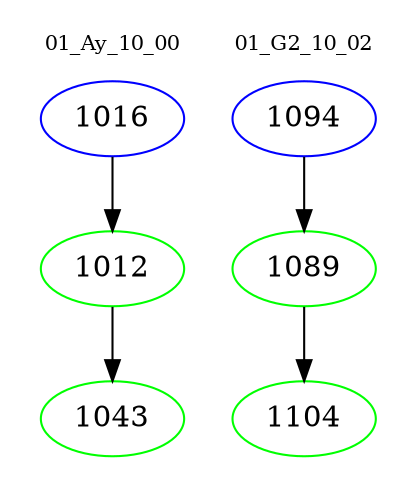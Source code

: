 digraph{
subgraph cluster_0 {
color = white
label = "01_Ay_10_00";
fontsize=10;
T0_1016 [label="1016", color="blue"]
T0_1016 -> T0_1012 [color="black"]
T0_1012 [label="1012", color="green"]
T0_1012 -> T0_1043 [color="black"]
T0_1043 [label="1043", color="green"]
}
subgraph cluster_1 {
color = white
label = "01_G2_10_02";
fontsize=10;
T1_1094 [label="1094", color="blue"]
T1_1094 -> T1_1089 [color="black"]
T1_1089 [label="1089", color="green"]
T1_1089 -> T1_1104 [color="black"]
T1_1104 [label="1104", color="green"]
}
}
